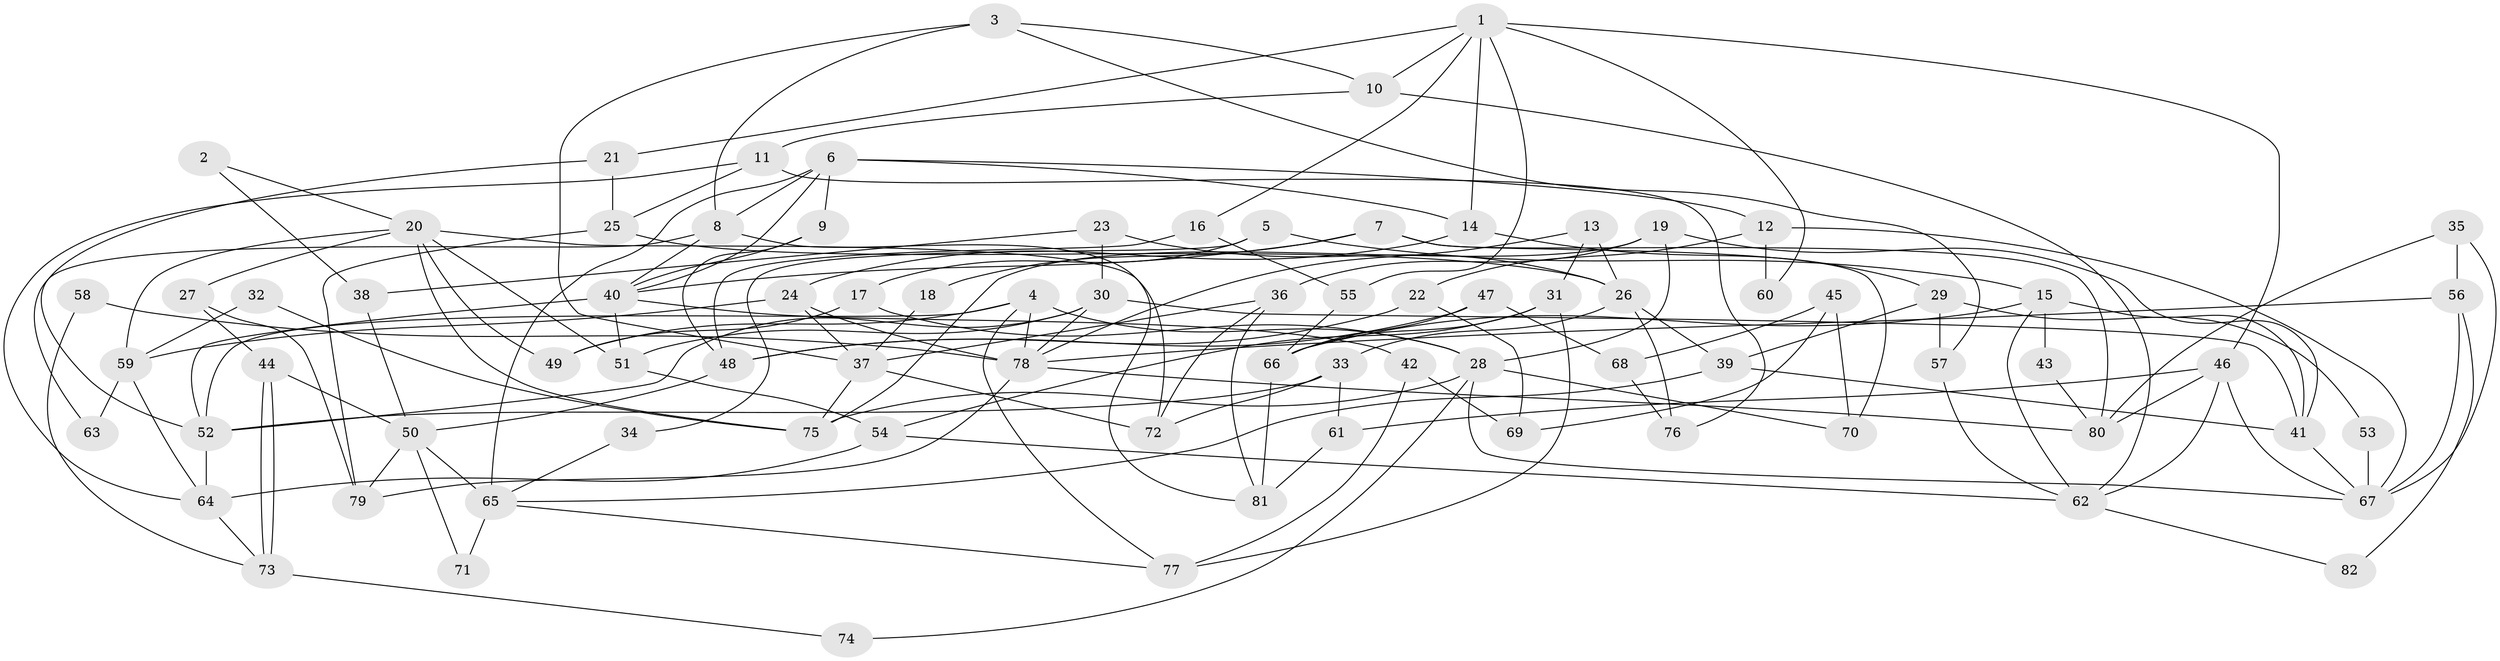 // Generated by graph-tools (version 1.1) at 2025/11/02/27/25 16:11:18]
// undirected, 82 vertices, 164 edges
graph export_dot {
graph [start="1"]
  node [color=gray90,style=filled];
  1;
  2;
  3;
  4;
  5;
  6;
  7;
  8;
  9;
  10;
  11;
  12;
  13;
  14;
  15;
  16;
  17;
  18;
  19;
  20;
  21;
  22;
  23;
  24;
  25;
  26;
  27;
  28;
  29;
  30;
  31;
  32;
  33;
  34;
  35;
  36;
  37;
  38;
  39;
  40;
  41;
  42;
  43;
  44;
  45;
  46;
  47;
  48;
  49;
  50;
  51;
  52;
  53;
  54;
  55;
  56;
  57;
  58;
  59;
  60;
  61;
  62;
  63;
  64;
  65;
  66;
  67;
  68;
  69;
  70;
  71;
  72;
  73;
  74;
  75;
  76;
  77;
  78;
  79;
  80;
  81;
  82;
  1 -- 16;
  1 -- 21;
  1 -- 10;
  1 -- 14;
  1 -- 46;
  1 -- 55;
  1 -- 60;
  2 -- 20;
  2 -- 38;
  3 -- 8;
  3 -- 37;
  3 -- 10;
  3 -- 57;
  4 -- 28;
  4 -- 78;
  4 -- 49;
  4 -- 52;
  4 -- 77;
  5 -- 17;
  5 -- 15;
  5 -- 34;
  6 -- 40;
  6 -- 14;
  6 -- 8;
  6 -- 9;
  6 -- 12;
  6 -- 65;
  7 -- 80;
  7 -- 40;
  7 -- 18;
  7 -- 70;
  8 -- 40;
  8 -- 63;
  8 -- 81;
  9 -- 40;
  9 -- 48;
  10 -- 11;
  10 -- 62;
  11 -- 64;
  11 -- 25;
  11 -- 76;
  12 -- 67;
  12 -- 22;
  12 -- 60;
  13 -- 31;
  13 -- 26;
  13 -- 78;
  14 -- 24;
  14 -- 29;
  15 -- 66;
  15 -- 41;
  15 -- 43;
  15 -- 62;
  16 -- 48;
  16 -- 55;
  17 -- 28;
  17 -- 49;
  18 -- 37;
  19 -- 36;
  19 -- 28;
  19 -- 41;
  19 -- 75;
  20 -- 51;
  20 -- 59;
  20 -- 27;
  20 -- 49;
  20 -- 72;
  20 -- 75;
  21 -- 25;
  21 -- 52;
  22 -- 48;
  22 -- 69;
  23 -- 26;
  23 -- 30;
  23 -- 38;
  24 -- 37;
  24 -- 78;
  24 -- 59;
  25 -- 79;
  25 -- 26;
  26 -- 39;
  26 -- 33;
  26 -- 76;
  27 -- 79;
  27 -- 44;
  28 -- 67;
  28 -- 75;
  28 -- 70;
  28 -- 74;
  29 -- 57;
  29 -- 39;
  29 -- 53;
  30 -- 52;
  30 -- 41;
  30 -- 51;
  30 -- 78;
  31 -- 54;
  31 -- 77;
  31 -- 66;
  32 -- 59;
  32 -- 75;
  33 -- 72;
  33 -- 52;
  33 -- 61;
  34 -- 65;
  35 -- 80;
  35 -- 67;
  35 -- 56;
  36 -- 81;
  36 -- 72;
  36 -- 37;
  37 -- 75;
  37 -- 72;
  38 -- 50;
  39 -- 41;
  39 -- 65;
  40 -- 42;
  40 -- 52;
  40 -- 51;
  41 -- 67;
  42 -- 77;
  42 -- 69;
  43 -- 80;
  44 -- 73;
  44 -- 73;
  44 -- 50;
  45 -- 70;
  45 -- 68;
  45 -- 69;
  46 -- 62;
  46 -- 61;
  46 -- 67;
  46 -- 80;
  47 -- 48;
  47 -- 66;
  47 -- 68;
  48 -- 50;
  50 -- 65;
  50 -- 71;
  50 -- 79;
  51 -- 54;
  52 -- 64;
  53 -- 67;
  54 -- 62;
  54 -- 64;
  55 -- 66;
  56 -- 78;
  56 -- 67;
  56 -- 82;
  57 -- 62;
  58 -- 78;
  58 -- 73;
  59 -- 64;
  59 -- 63;
  61 -- 81;
  62 -- 82;
  64 -- 73;
  65 -- 71;
  65 -- 77;
  66 -- 81;
  68 -- 76;
  73 -- 74;
  78 -- 79;
  78 -- 80;
}
